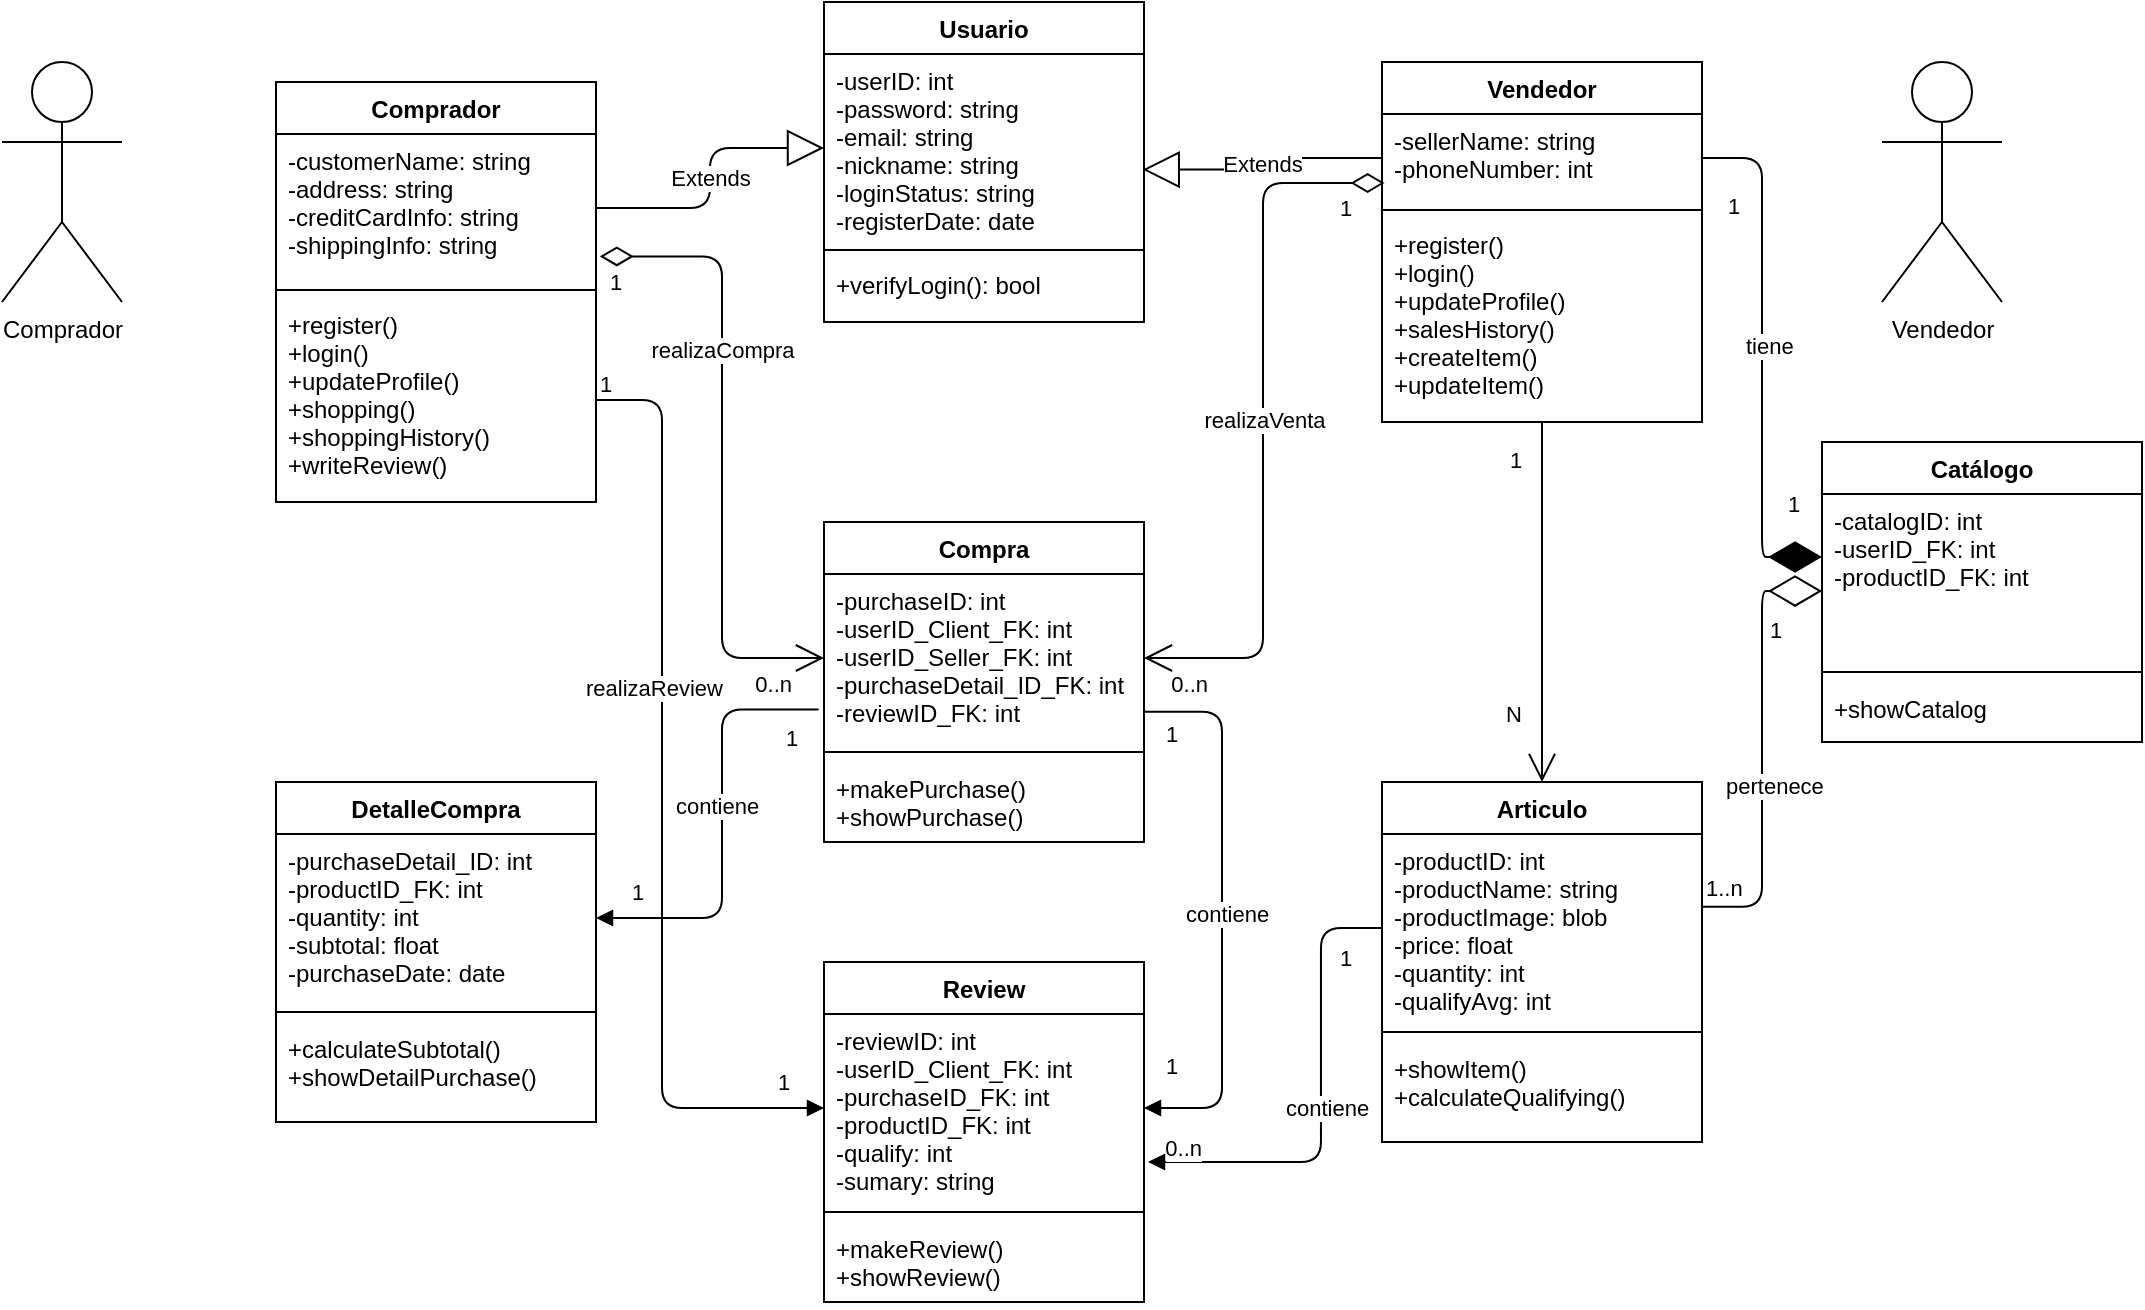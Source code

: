 <mxfile version="14.9.9" type="github">
  <diagram name="Diagrama de Clases" id="b5b7bab2-c9e2-2cf4-8b2a-24fd1a2a6d21">
    <mxGraphModel dx="3764" dy="1520" grid="1" gridSize="10" guides="1" tooltips="1" connect="1" arrows="1" fold="1" page="1" pageScale="1" pageWidth="1169" pageHeight="827" background="none" math="0" shadow="0">
      <root>
        <mxCell id="0" />
        <mxCell id="1" parent="0" />
        <mxCell id="NQRFba9yrne1NyJjNi_C-1" value="Comprador" style="shape=umlActor;verticalLabelPosition=bottom;verticalAlign=top;html=1;" parent="1" vertex="1">
          <mxGeometry x="-1120" y="118" width="60" height="120" as="geometry" />
        </mxCell>
        <mxCell id="NQRFba9yrne1NyJjNi_C-4" value="Vendedor" style="shape=umlActor;verticalLabelPosition=bottom;verticalAlign=top;html=1;" parent="1" vertex="1">
          <mxGeometry x="-180" y="118" width="60" height="120" as="geometry" />
        </mxCell>
        <mxCell id="NQRFba9yrne1NyJjNi_C-6" value="Comprador" style="swimlane;fontStyle=1;align=center;verticalAlign=top;childLayout=stackLayout;horizontal=1;startSize=26;horizontalStack=0;resizeParent=1;resizeParentMax=0;resizeLast=0;collapsible=1;marginBottom=0;" parent="1" vertex="1">
          <mxGeometry x="-983" y="128" width="160" height="210" as="geometry">
            <mxRectangle x="630" y="10" width="100" height="26" as="alternateBounds" />
          </mxGeometry>
        </mxCell>
        <mxCell id="NQRFba9yrne1NyJjNi_C-7" value="-customerName: string&#xa;-address: string&#xa;-creditCardInfo: string&#xa;-shippingInfo: string" style="text;strokeColor=none;fillColor=none;align=left;verticalAlign=top;spacingLeft=4;spacingRight=4;overflow=hidden;rotatable=0;points=[[0,0.5],[1,0.5]];portConstraint=eastwest;" parent="NQRFba9yrne1NyJjNi_C-6" vertex="1">
          <mxGeometry y="26" width="160" height="74" as="geometry" />
        </mxCell>
        <mxCell id="NQRFba9yrne1NyJjNi_C-8" value="" style="line;strokeWidth=1;fillColor=none;align=left;verticalAlign=middle;spacingTop=-1;spacingLeft=3;spacingRight=3;rotatable=0;labelPosition=right;points=[];portConstraint=eastwest;" parent="NQRFba9yrne1NyJjNi_C-6" vertex="1">
          <mxGeometry y="100" width="160" height="8" as="geometry" />
        </mxCell>
        <mxCell id="NQRFba9yrne1NyJjNi_C-9" value="+register()&#xa;+login()&#xa;+updateProfile()&#xa;+shopping()&#xa;+shoppingHistory()&#xa;+writeReview()" style="text;strokeColor=none;fillColor=none;align=left;verticalAlign=top;spacingLeft=4;spacingRight=4;overflow=hidden;rotatable=0;points=[[0,0.5],[1,0.5]];portConstraint=eastwest;" parent="NQRFba9yrne1NyJjNi_C-6" vertex="1">
          <mxGeometry y="108" width="160" height="102" as="geometry" />
        </mxCell>
        <mxCell id="NQRFba9yrne1NyJjNi_C-11" value="Vendedor" style="swimlane;fontStyle=1;align=center;verticalAlign=top;childLayout=stackLayout;horizontal=1;startSize=26;horizontalStack=0;resizeParent=1;resizeParentMax=0;resizeLast=0;collapsible=1;marginBottom=0;" parent="1" vertex="1">
          <mxGeometry x="-430" y="118" width="160" height="180" as="geometry">
            <mxRectangle x="630" y="10" width="100" height="26" as="alternateBounds" />
          </mxGeometry>
        </mxCell>
        <mxCell id="NQRFba9yrne1NyJjNi_C-12" value="-sellerName: string&#xa;-phoneNumber: int" style="text;strokeColor=none;fillColor=none;align=left;verticalAlign=top;spacingLeft=4;spacingRight=4;overflow=hidden;rotatable=0;points=[[0,0.5],[1,0.5]];portConstraint=eastwest;" parent="NQRFba9yrne1NyJjNi_C-11" vertex="1">
          <mxGeometry y="26" width="160" height="44" as="geometry" />
        </mxCell>
        <mxCell id="NQRFba9yrne1NyJjNi_C-13" value="" style="line;strokeWidth=1;fillColor=none;align=left;verticalAlign=middle;spacingTop=-1;spacingLeft=3;spacingRight=3;rotatable=0;labelPosition=right;points=[];portConstraint=eastwest;" parent="NQRFba9yrne1NyJjNi_C-11" vertex="1">
          <mxGeometry y="70" width="160" height="8" as="geometry" />
        </mxCell>
        <mxCell id="NQRFba9yrne1NyJjNi_C-14" value="+register()&#xa;+login()&#xa;+updateProfile()&#xa;+salesHistory()&#xa;+createItem()&#xa;+updateItem()" style="text;strokeColor=none;fillColor=none;align=left;verticalAlign=top;spacingLeft=4;spacingRight=4;overflow=hidden;rotatable=0;points=[[0,0.5],[1,0.5]];portConstraint=eastwest;" parent="NQRFba9yrne1NyJjNi_C-11" vertex="1">
          <mxGeometry y="78" width="160" height="102" as="geometry" />
        </mxCell>
        <mxCell id="NQRFba9yrne1NyJjNi_C-15" value="Usuario" style="swimlane;fontStyle=1;align=center;verticalAlign=top;childLayout=stackLayout;horizontal=1;startSize=26;horizontalStack=0;resizeParent=1;resizeParentMax=0;resizeLast=0;collapsible=1;marginBottom=0;" parent="1" vertex="1">
          <mxGeometry x="-709" y="88" width="160" height="160" as="geometry">
            <mxRectangle x="630" y="10" width="100" height="26" as="alternateBounds" />
          </mxGeometry>
        </mxCell>
        <mxCell id="NQRFba9yrne1NyJjNi_C-16" value="-userID: int&#xa;-password: string&#xa;-email: string&#xa;-nickname: string&#xa;-loginStatus: string&#xa;-registerDate: date" style="text;strokeColor=none;fillColor=none;align=left;verticalAlign=top;spacingLeft=4;spacingRight=4;overflow=hidden;rotatable=0;points=[[0,0.5],[1,0.5]];portConstraint=eastwest;" parent="NQRFba9yrne1NyJjNi_C-15" vertex="1">
          <mxGeometry y="26" width="160" height="94" as="geometry" />
        </mxCell>
        <mxCell id="NQRFba9yrne1NyJjNi_C-17" value="" style="line;strokeWidth=1;fillColor=none;align=left;verticalAlign=middle;spacingTop=-1;spacingLeft=3;spacingRight=3;rotatable=0;labelPosition=right;points=[];portConstraint=eastwest;" parent="NQRFba9yrne1NyJjNi_C-15" vertex="1">
          <mxGeometry y="120" width="160" height="8" as="geometry" />
        </mxCell>
        <mxCell id="NQRFba9yrne1NyJjNi_C-18" value="+verifyLogin(): bool" style="text;strokeColor=none;fillColor=none;align=left;verticalAlign=top;spacingLeft=4;spacingRight=4;overflow=hidden;rotatable=0;points=[[0,0.5],[1,0.5]];portConstraint=eastwest;" parent="NQRFba9yrne1NyJjNi_C-15" vertex="1">
          <mxGeometry y="128" width="160" height="32" as="geometry" />
        </mxCell>
        <mxCell id="NQRFba9yrne1NyJjNi_C-25" value="Extends" style="endArrow=block;endSize=16;endFill=0;html=1;entryX=0;entryY=0.5;entryDx=0;entryDy=0;exitX=1;exitY=0.5;exitDx=0;exitDy=0;edgeStyle=elbowEdgeStyle;" parent="1" source="NQRFba9yrne1NyJjNi_C-7" target="NQRFba9yrne1NyJjNi_C-16" edge="1">
          <mxGeometry width="160" relative="1" as="geometry">
            <mxPoint x="-770" y="213" as="sourcePoint" />
            <mxPoint x="-580" y="338" as="targetPoint" />
          </mxGeometry>
        </mxCell>
        <mxCell id="NQRFba9yrne1NyJjNi_C-26" value="Extends" style="endArrow=block;endSize=16;endFill=0;html=1;entryX=0.996;entryY=0.615;entryDx=0;entryDy=0;entryPerimeter=0;exitX=0;exitY=0.5;exitDx=0;exitDy=0;edgeStyle=elbowEdgeStyle;" parent="1" source="NQRFba9yrne1NyJjNi_C-12" target="NQRFba9yrne1NyJjNi_C-16" edge="1">
          <mxGeometry width="160" relative="1" as="geometry">
            <mxPoint x="-810" y="398" as="sourcePoint" />
            <mxPoint x="-650" y="398" as="targetPoint" />
          </mxGeometry>
        </mxCell>
        <mxCell id="NQRFba9yrne1NyJjNi_C-48" value="Compra" style="swimlane;fontStyle=1;align=center;verticalAlign=top;childLayout=stackLayout;horizontal=1;startSize=26;horizontalStack=0;resizeParent=1;resizeParentMax=0;resizeLast=0;collapsible=1;marginBottom=0;" parent="1" vertex="1">
          <mxGeometry x="-709" y="348" width="160" height="160" as="geometry">
            <mxRectangle x="630" y="10" width="100" height="26" as="alternateBounds" />
          </mxGeometry>
        </mxCell>
        <mxCell id="NQRFba9yrne1NyJjNi_C-49" value="-purchaseID: int&#xa;-userID_Client_FK: int&#xa;-userID_Seller_FK: int&#xa;-purchaseDetail_ID_FK: int&#xa;-reviewID_FK: int" style="text;strokeColor=none;fillColor=none;align=left;verticalAlign=top;spacingLeft=4;spacingRight=4;overflow=hidden;rotatable=0;points=[[0,0.5],[1,0.5]];portConstraint=eastwest;" parent="NQRFba9yrne1NyJjNi_C-48" vertex="1">
          <mxGeometry y="26" width="160" height="84" as="geometry" />
        </mxCell>
        <mxCell id="NQRFba9yrne1NyJjNi_C-50" value="" style="line;strokeWidth=1;fillColor=none;align=left;verticalAlign=middle;spacingTop=-1;spacingLeft=3;spacingRight=3;rotatable=0;labelPosition=right;points=[];portConstraint=eastwest;" parent="NQRFba9yrne1NyJjNi_C-48" vertex="1">
          <mxGeometry y="110" width="160" height="10" as="geometry" />
        </mxCell>
        <mxCell id="NQRFba9yrne1NyJjNi_C-51" value="+makePurchase()&#xa;+showPurchase()" style="text;strokeColor=none;fillColor=none;align=left;verticalAlign=top;spacingLeft=4;spacingRight=4;overflow=hidden;rotatable=0;points=[[0,0.5],[1,0.5]];portConstraint=eastwest;" parent="NQRFba9yrne1NyJjNi_C-48" vertex="1">
          <mxGeometry y="120" width="160" height="40" as="geometry" />
        </mxCell>
        <mxCell id="NQRFba9yrne1NyJjNi_C-52" value="1" style="edgeLabel;resizable=0;html=1;align=left;verticalAlign=top;" parent="1" connectable="0" vertex="1">
          <mxGeometry x="-310.0" y="347.998" as="geometry">
            <mxPoint x="81" y="-22" as="offset" />
          </mxGeometry>
        </mxCell>
        <mxCell id="NQRFba9yrne1NyJjNi_C-53" value="" style="endArrow=open;endFill=1;endSize=12;html=1;entryX=0.5;entryY=0;entryDx=0;entryDy=0;" parent="1" source="NQRFba9yrne1NyJjNi_C-14" target="NQRFba9yrne1NyJjNi_C-76" edge="1">
          <mxGeometry width="160" relative="1" as="geometry">
            <mxPoint x="-500" y="408" as="sourcePoint" />
            <mxPoint x="-390" y="478" as="targetPoint" />
          </mxGeometry>
        </mxCell>
        <mxCell id="NQRFba9yrne1NyJjNi_C-54" value="1" style="edgeLabel;resizable=0;html=1;align=left;verticalAlign=top;" parent="1" connectable="0" vertex="1">
          <mxGeometry x="-380.0" y="297.998" as="geometry">
            <mxPoint x="12" y="6" as="offset" />
          </mxGeometry>
        </mxCell>
        <mxCell id="NQRFba9yrne1NyJjNi_C-55" value="N" style="edgeLabel;resizable=0;html=1;align=left;verticalAlign=top;" parent="1" connectable="0" vertex="1">
          <mxGeometry x="-380.0" y="447.998" as="geometry">
            <mxPoint x="10" y="-17" as="offset" />
          </mxGeometry>
        </mxCell>
        <mxCell id="NQRFba9yrne1NyJjNi_C-56" value="DetalleCompra" style="swimlane;fontStyle=1;align=center;verticalAlign=top;childLayout=stackLayout;horizontal=1;startSize=26;horizontalStack=0;resizeParent=1;resizeParentMax=0;resizeLast=0;collapsible=1;marginBottom=0;" parent="1" vertex="1">
          <mxGeometry x="-983" y="478" width="160" height="170" as="geometry">
            <mxRectangle x="630" y="10" width="100" height="26" as="alternateBounds" />
          </mxGeometry>
        </mxCell>
        <mxCell id="NQRFba9yrne1NyJjNi_C-57" value="-purchaseDetail_ID: int&#xa;-productID_FK: int&#xa;-quantity: int&#xa;-subtotal: float&#xa;-purchaseDate: date" style="text;strokeColor=none;fillColor=none;align=left;verticalAlign=top;spacingLeft=4;spacingRight=4;overflow=hidden;rotatable=0;points=[[0,0.5],[1,0.5]];portConstraint=eastwest;" parent="NQRFba9yrne1NyJjNi_C-56" vertex="1">
          <mxGeometry y="26" width="160" height="84" as="geometry" />
        </mxCell>
        <mxCell id="NQRFba9yrne1NyJjNi_C-58" value="" style="line;strokeWidth=1;fillColor=none;align=left;verticalAlign=middle;spacingTop=-1;spacingLeft=3;spacingRight=3;rotatable=0;labelPosition=right;points=[];portConstraint=eastwest;" parent="NQRFba9yrne1NyJjNi_C-56" vertex="1">
          <mxGeometry y="110" width="160" height="10" as="geometry" />
        </mxCell>
        <mxCell id="NQRFba9yrne1NyJjNi_C-59" value="+calculateSubtotal()&#xa;+showDetailPurchase()" style="text;strokeColor=none;fillColor=none;align=left;verticalAlign=top;spacingLeft=4;spacingRight=4;overflow=hidden;rotatable=0;points=[[0,0.5],[1,0.5]];portConstraint=eastwest;" parent="NQRFba9yrne1NyJjNi_C-56" vertex="1">
          <mxGeometry y="120" width="160" height="50" as="geometry" />
        </mxCell>
        <mxCell id="NQRFba9yrne1NyJjNi_C-61" value="realizaVenta" style="endArrow=open;html=1;endSize=12;startArrow=diamondThin;startSize=14;startFill=0;edgeStyle=orthogonalEdgeStyle;entryX=1;entryY=0.5;entryDx=0;entryDy=0;exitX=0.008;exitY=0.784;exitDx=0;exitDy=0;exitPerimeter=0;" parent="1" source="NQRFba9yrne1NyJjNi_C-12" target="NQRFba9yrne1NyJjNi_C-49" edge="1">
          <mxGeometry relative="1" as="geometry">
            <mxPoint x="-630" y="338" as="sourcePoint" />
            <mxPoint x="-470" y="338" as="targetPoint" />
          </mxGeometry>
        </mxCell>
        <mxCell id="NQRFba9yrne1NyJjNi_C-62" value="1" style="edgeLabel;resizable=0;html=1;align=left;verticalAlign=top;" parent="NQRFba9yrne1NyJjNi_C-61" connectable="0" vertex="1">
          <mxGeometry x="-1" relative="1" as="geometry">
            <mxPoint x="-24" as="offset" />
          </mxGeometry>
        </mxCell>
        <mxCell id="NQRFba9yrne1NyJjNi_C-63" value="0..n" style="edgeLabel;resizable=0;html=1;align=right;verticalAlign=top;" parent="NQRFba9yrne1NyJjNi_C-61" connectable="0" vertex="1">
          <mxGeometry x="1" relative="1" as="geometry">
            <mxPoint x="33" as="offset" />
          </mxGeometry>
        </mxCell>
        <mxCell id="NQRFba9yrne1NyJjNi_C-64" value="realizaCompra" style="endArrow=open;html=1;endSize=12;startArrow=diamondThin;startSize=14;startFill=0;edgeStyle=orthogonalEdgeStyle;entryX=0;entryY=0.5;entryDx=0;entryDy=0;exitX=1.012;exitY=0.827;exitDx=0;exitDy=0;exitPerimeter=0;" parent="1" source="NQRFba9yrne1NyJjNi_C-7" target="NQRFba9yrne1NyJjNi_C-49" edge="1">
          <mxGeometry x="-0.31" relative="1" as="geometry">
            <mxPoint x="-730" y="258" as="sourcePoint" />
            <mxPoint x="-740" y="438.0" as="targetPoint" />
            <mxPoint as="offset" />
            <Array as="points">
              <mxPoint x="-760" y="215" />
              <mxPoint x="-760" y="416" />
            </Array>
          </mxGeometry>
        </mxCell>
        <mxCell id="NQRFba9yrne1NyJjNi_C-65" value="1" style="edgeLabel;resizable=0;html=1;align=left;verticalAlign=top;" parent="NQRFba9yrne1NyJjNi_C-64" connectable="0" vertex="1">
          <mxGeometry x="-1" relative="1" as="geometry">
            <mxPoint x="3" as="offset" />
          </mxGeometry>
        </mxCell>
        <mxCell id="NQRFba9yrne1NyJjNi_C-66" value="0..n" style="edgeLabel;resizable=0;html=1;align=right;verticalAlign=top;" parent="NQRFba9yrne1NyJjNi_C-64" connectable="0" vertex="1">
          <mxGeometry x="1" relative="1" as="geometry">
            <mxPoint x="-16" as="offset" />
          </mxGeometry>
        </mxCell>
        <mxCell id="NQRFba9yrne1NyJjNi_C-67" value="" style="endArrow=diamondThin;endFill=0;endSize=24;html=1;exitX=1;exitY=0.433;exitDx=0;exitDy=0;exitPerimeter=0;entryX=0;entryY=0.815;entryDx=0;entryDy=0;entryPerimeter=0;edgeStyle=elbowEdgeStyle;" parent="1" edge="1">
          <mxGeometry width="160" relative="1" as="geometry">
            <mxPoint x="-270" y="540.372" as="sourcePoint" />
            <mxPoint x="-210" y="382.51" as="targetPoint" />
          </mxGeometry>
        </mxCell>
        <mxCell id="NQRFba9yrne1NyJjNi_C-68" value="" style="endArrow=diamondThin;endFill=1;endSize=24;html=1;entryX=0;entryY=0.5;entryDx=0;entryDy=0;edgeStyle=elbowEdgeStyle;" parent="1" source="NQRFba9yrne1NyJjNi_C-12" edge="1">
          <mxGeometry width="160" relative="1" as="geometry">
            <mxPoint x="-420" y="348" as="sourcePoint" />
            <mxPoint x="-210" y="365.5" as="targetPoint" />
          </mxGeometry>
        </mxCell>
        <mxCell id="NQRFba9yrne1NyJjNi_C-70" value="1..n" style="edgeLabel;resizable=0;html=1;align=left;verticalAlign=top;" parent="1" connectable="0" vertex="1">
          <mxGeometry x="-270.0" y="517.998" as="geometry" />
        </mxCell>
        <mxCell id="NQRFba9yrne1NyJjNi_C-71" value="1" style="edgeLabel;resizable=0;html=1;align=left;verticalAlign=top;" parent="1" connectable="0" vertex="1">
          <mxGeometry x="-340.0" y="177.998" as="geometry">
            <mxPoint x="81" y="-1" as="offset" />
          </mxGeometry>
        </mxCell>
        <mxCell id="NQRFba9yrne1NyJjNi_C-73" value="contiene" style="endArrow=block;endFill=1;html=1;edgeStyle=orthogonalEdgeStyle;align=left;verticalAlign=top;exitX=-0.017;exitY=0.806;exitDx=0;exitDy=0;exitPerimeter=0;" parent="1" source="NQRFba9yrne1NyJjNi_C-49" target="NQRFba9yrne1NyJjNi_C-57" edge="1">
          <mxGeometry x="-0.227" y="-25" relative="1" as="geometry">
            <mxPoint x="-730" y="578" as="sourcePoint" />
            <mxPoint x="-570" y="578" as="targetPoint" />
            <mxPoint as="offset" />
            <Array as="points">
              <mxPoint x="-760" y="442" />
              <mxPoint x="-760" y="546" />
            </Array>
          </mxGeometry>
        </mxCell>
        <mxCell id="NQRFba9yrne1NyJjNi_C-74" value="1" style="edgeLabel;resizable=0;html=1;align=left;verticalAlign=bottom;" parent="NQRFba9yrne1NyJjNi_C-73" connectable="0" vertex="1">
          <mxGeometry x="-1" relative="1" as="geometry">
            <mxPoint x="-18" y="23" as="offset" />
          </mxGeometry>
        </mxCell>
        <mxCell id="NQRFba9yrne1NyJjNi_C-76" value="Articulo" style="swimlane;fontStyle=1;align=center;verticalAlign=top;childLayout=stackLayout;horizontal=1;startSize=26;horizontalStack=0;resizeParent=1;resizeParentMax=0;resizeLast=0;collapsible=1;marginBottom=0;" parent="1" vertex="1">
          <mxGeometry x="-430" y="478" width="160" height="180" as="geometry">
            <mxRectangle x="630" y="10" width="100" height="26" as="alternateBounds" />
          </mxGeometry>
        </mxCell>
        <mxCell id="NQRFba9yrne1NyJjNi_C-77" value="-productID: int&#xa;-productName: string&#xa;-productImage: blob&#xa;-price: float&#xa;-quantity: int&#xa;-qualifyAvg: int" style="text;strokeColor=none;fillColor=none;align=left;verticalAlign=top;spacingLeft=4;spacingRight=4;overflow=hidden;rotatable=0;points=[[0,0.5],[1,0.5]];portConstraint=eastwest;" parent="NQRFba9yrne1NyJjNi_C-76" vertex="1">
          <mxGeometry y="26" width="160" height="94" as="geometry" />
        </mxCell>
        <mxCell id="NQRFba9yrne1NyJjNi_C-78" value="" style="line;strokeWidth=1;fillColor=none;align=left;verticalAlign=middle;spacingTop=-1;spacingLeft=3;spacingRight=3;rotatable=0;labelPosition=right;points=[];portConstraint=eastwest;" parent="NQRFba9yrne1NyJjNi_C-76" vertex="1">
          <mxGeometry y="120" width="160" height="10" as="geometry" />
        </mxCell>
        <mxCell id="NQRFba9yrne1NyJjNi_C-79" value="+showItem()&#xa;+calculateQualifying()" style="text;strokeColor=none;fillColor=none;align=left;verticalAlign=top;spacingLeft=4;spacingRight=4;overflow=hidden;rotatable=0;points=[[0,0.5],[1,0.5]];portConstraint=eastwest;" parent="NQRFba9yrne1NyJjNi_C-76" vertex="1">
          <mxGeometry y="130" width="160" height="50" as="geometry" />
        </mxCell>
        <mxCell id="NQRFba9yrne1NyJjNi_C-83" value="Catálogo" style="swimlane;fontStyle=1;align=center;verticalAlign=top;childLayout=stackLayout;horizontal=1;startSize=26;horizontalStack=0;resizeParent=1;resizeParentMax=0;resizeLast=0;collapsible=1;marginBottom=0;" parent="1" vertex="1">
          <mxGeometry x="-210" y="308" width="160" height="150" as="geometry">
            <mxRectangle x="630" y="10" width="100" height="26" as="alternateBounds" />
          </mxGeometry>
        </mxCell>
        <mxCell id="NQRFba9yrne1NyJjNi_C-84" value="-catalogID: int&#xa;-userID_FK: int&#xa;-productID_FK: int" style="text;strokeColor=none;fillColor=none;align=left;verticalAlign=top;spacingLeft=4;spacingRight=4;overflow=hidden;rotatable=0;points=[[0,0.5],[1,0.5]];portConstraint=eastwest;" parent="NQRFba9yrne1NyJjNi_C-83" vertex="1">
          <mxGeometry y="26" width="160" height="84" as="geometry" />
        </mxCell>
        <mxCell id="NQRFba9yrne1NyJjNi_C-85" value="" style="line;strokeWidth=1;fillColor=none;align=left;verticalAlign=middle;spacingTop=-1;spacingLeft=3;spacingRight=3;rotatable=0;labelPosition=right;points=[];portConstraint=eastwest;" parent="NQRFba9yrne1NyJjNi_C-83" vertex="1">
          <mxGeometry y="110" width="160" height="10" as="geometry" />
        </mxCell>
        <mxCell id="NQRFba9yrne1NyJjNi_C-86" value="+showCatalog" style="text;strokeColor=none;fillColor=none;align=left;verticalAlign=top;spacingLeft=4;spacingRight=4;overflow=hidden;rotatable=0;points=[[0,0.5],[1,0.5]];portConstraint=eastwest;" parent="NQRFba9yrne1NyJjNi_C-83" vertex="1">
          <mxGeometry y="120" width="160" height="30" as="geometry" />
        </mxCell>
        <mxCell id="NQRFba9yrne1NyJjNi_C-88" value="1" style="edgeLabel;resizable=0;html=1;align=left;verticalAlign=top;" parent="1" connectable="0" vertex="1">
          <mxGeometry x="-250.0" y="382.998" as="geometry">
            <mxPoint x="12" y="6" as="offset" />
          </mxGeometry>
        </mxCell>
        <mxCell id="NQRFba9yrne1NyJjNi_C-89" value="1" style="edgeLabel;resizable=0;html=1;align=left;verticalAlign=bottom;" parent="1" connectable="0" vertex="1">
          <mxGeometry x="-720" y="468.004" as="geometry">
            <mxPoint x="-87" y="73" as="offset" />
          </mxGeometry>
        </mxCell>
        <mxCell id="DSm0Stork6P05ilONJer-1" value="Review" style="swimlane;fontStyle=1;align=center;verticalAlign=top;childLayout=stackLayout;horizontal=1;startSize=26;horizontalStack=0;resizeParent=1;resizeParentMax=0;resizeLast=0;collapsible=1;marginBottom=0;" parent="1" vertex="1">
          <mxGeometry x="-709" y="568" width="160" height="170" as="geometry">
            <mxRectangle x="630" y="10" width="100" height="26" as="alternateBounds" />
          </mxGeometry>
        </mxCell>
        <mxCell id="DSm0Stork6P05ilONJer-2" value="-reviewID: int&#xa;-userID_Client_FK: int&#xa;-purchaseID_FK: int&#xa;-productID_FK: int&#xa;-qualify: int&#xa;-sumary: string" style="text;strokeColor=none;fillColor=none;align=left;verticalAlign=top;spacingLeft=4;spacingRight=4;overflow=hidden;rotatable=0;points=[[0,0.5],[1,0.5]];portConstraint=eastwest;" parent="DSm0Stork6P05ilONJer-1" vertex="1">
          <mxGeometry y="26" width="160" height="94" as="geometry" />
        </mxCell>
        <mxCell id="DSm0Stork6P05ilONJer-3" value="" style="line;strokeWidth=1;fillColor=none;align=left;verticalAlign=middle;spacingTop=-1;spacingLeft=3;spacingRight=3;rotatable=0;labelPosition=right;points=[];portConstraint=eastwest;" parent="DSm0Stork6P05ilONJer-1" vertex="1">
          <mxGeometry y="120" width="160" height="10" as="geometry" />
        </mxCell>
        <mxCell id="DSm0Stork6P05ilONJer-4" value="+makeReview()&#xa;+showReview()" style="text;strokeColor=none;fillColor=none;align=left;verticalAlign=top;spacingLeft=4;spacingRight=4;overflow=hidden;rotatable=0;points=[[0,0.5],[1,0.5]];portConstraint=eastwest;" parent="DSm0Stork6P05ilONJer-1" vertex="1">
          <mxGeometry y="130" width="160" height="40" as="geometry" />
        </mxCell>
        <mxCell id="DSm0Stork6P05ilONJer-5" value="contiene" style="endArrow=block;endFill=1;html=1;edgeStyle=elbowEdgeStyle;align=left;verticalAlign=top;entryX=1;entryY=0.5;entryDx=0;entryDy=0;exitX=0.997;exitY=0.82;exitDx=0;exitDy=0;exitPerimeter=0;" parent="1" source="NQRFba9yrne1NyJjNi_C-49" target="DSm0Stork6P05ilONJer-2" edge="1">
          <mxGeometry x="-0.077" y="-20" relative="1" as="geometry">
            <mxPoint x="-500" y="478" as="sourcePoint" />
            <mxPoint x="-520" y="478" as="targetPoint" />
            <Array as="points">
              <mxPoint x="-510" y="538" />
            </Array>
            <mxPoint as="offset" />
          </mxGeometry>
        </mxCell>
        <mxCell id="DSm0Stork6P05ilONJer-6" value="1" style="edgeLabel;resizable=0;html=1;align=left;verticalAlign=bottom;" parent="DSm0Stork6P05ilONJer-5" connectable="0" vertex="1">
          <mxGeometry x="-1" relative="1" as="geometry">
            <mxPoint x="9" y="20" as="offset" />
          </mxGeometry>
        </mxCell>
        <mxCell id="DSm0Stork6P05ilONJer-7" value="1" style="edgeLabel;resizable=0;html=1;align=left;verticalAlign=bottom;" parent="1" connectable="0" vertex="1">
          <mxGeometry x="-540" y="628" as="geometry" />
        </mxCell>
        <mxCell id="DSm0Stork6P05ilONJer-8" value="realizaReview" style="endArrow=block;endFill=1;html=1;edgeStyle=elbowEdgeStyle;align=left;verticalAlign=top;exitX=1;exitY=0.5;exitDx=0;exitDy=0;entryX=0;entryY=0.5;entryDx=0;entryDy=0;" parent="1" source="NQRFba9yrne1NyJjNi_C-9" target="DSm0Stork6P05ilONJer-2" edge="1">
          <mxGeometry x="-0.299" y="-40" relative="1" as="geometry">
            <mxPoint x="-1020" y="418" as="sourcePoint" />
            <mxPoint x="-760" y="638" as="targetPoint" />
            <Array as="points">
              <mxPoint x="-790" y="468" />
            </Array>
            <mxPoint as="offset" />
          </mxGeometry>
        </mxCell>
        <mxCell id="DSm0Stork6P05ilONJer-9" value="1" style="edgeLabel;resizable=0;html=1;align=left;verticalAlign=bottom;" parent="DSm0Stork6P05ilONJer-8" connectable="0" vertex="1">
          <mxGeometry x="-1" relative="1" as="geometry" />
        </mxCell>
        <mxCell id="DSm0Stork6P05ilONJer-10" value="1" style="edgeLabel;resizable=0;html=1;align=left;verticalAlign=bottom;" parent="1" connectable="0" vertex="1">
          <mxGeometry x="-813" y="297" as="geometry">
            <mxPoint x="79" y="339" as="offset" />
          </mxGeometry>
        </mxCell>
        <mxCell id="Iqm-V7LlStVa56TfB5gL-1" value="contiene" style="endArrow=block;endFill=1;html=1;edgeStyle=elbowEdgeStyle;align=left;verticalAlign=top;exitX=0;exitY=0.5;exitDx=0;exitDy=0;" parent="1" source="NQRFba9yrne1NyJjNi_C-77" edge="1">
          <mxGeometry x="-0.081" y="-19" relative="1" as="geometry">
            <mxPoint x="-500" y="558" as="sourcePoint" />
            <mxPoint x="-547" y="668" as="targetPoint" />
            <Array as="points">
              <mxPoint x="-460.52" y="653.12" />
            </Array>
            <mxPoint as="offset" />
          </mxGeometry>
        </mxCell>
        <mxCell id="Iqm-V7LlStVa56TfB5gL-2" value="tiene" style="edgeLabel;resizable=0;html=1;align=left;verticalAlign=bottom;" parent="Iqm-V7LlStVa56TfB5gL-1" connectable="0" vertex="1">
          <mxGeometry x="-1" relative="1" as="geometry">
            <mxPoint x="180" y="-283" as="offset" />
          </mxGeometry>
        </mxCell>
        <mxCell id="Iqm-V7LlStVa56TfB5gL-3" value="0..n" style="edgeLabel;resizable=0;html=1;align=right;verticalAlign=top;" parent="1" connectable="0" vertex="1">
          <mxGeometry x="-520.0" y="648" as="geometry" />
        </mxCell>
        <mxCell id="Iqm-V7LlStVa56TfB5gL-4" value="1" style="edgeLabel;resizable=0;html=1;align=left;verticalAlign=bottom;" parent="1" connectable="0" vertex="1">
          <mxGeometry x="-530" y="638" as="geometry">
            <mxPoint x="77" y="-64" as="offset" />
          </mxGeometry>
        </mxCell>
        <mxCell id="Iqm-V7LlStVa56TfB5gL-7" value="pertenece" style="edgeLabel;resizable=0;html=1;align=left;verticalAlign=bottom;" parent="1" connectable="0" vertex="1">
          <mxGeometry x="-260" y="488" as="geometry" />
        </mxCell>
      </root>
    </mxGraphModel>
  </diagram>
</mxfile>

